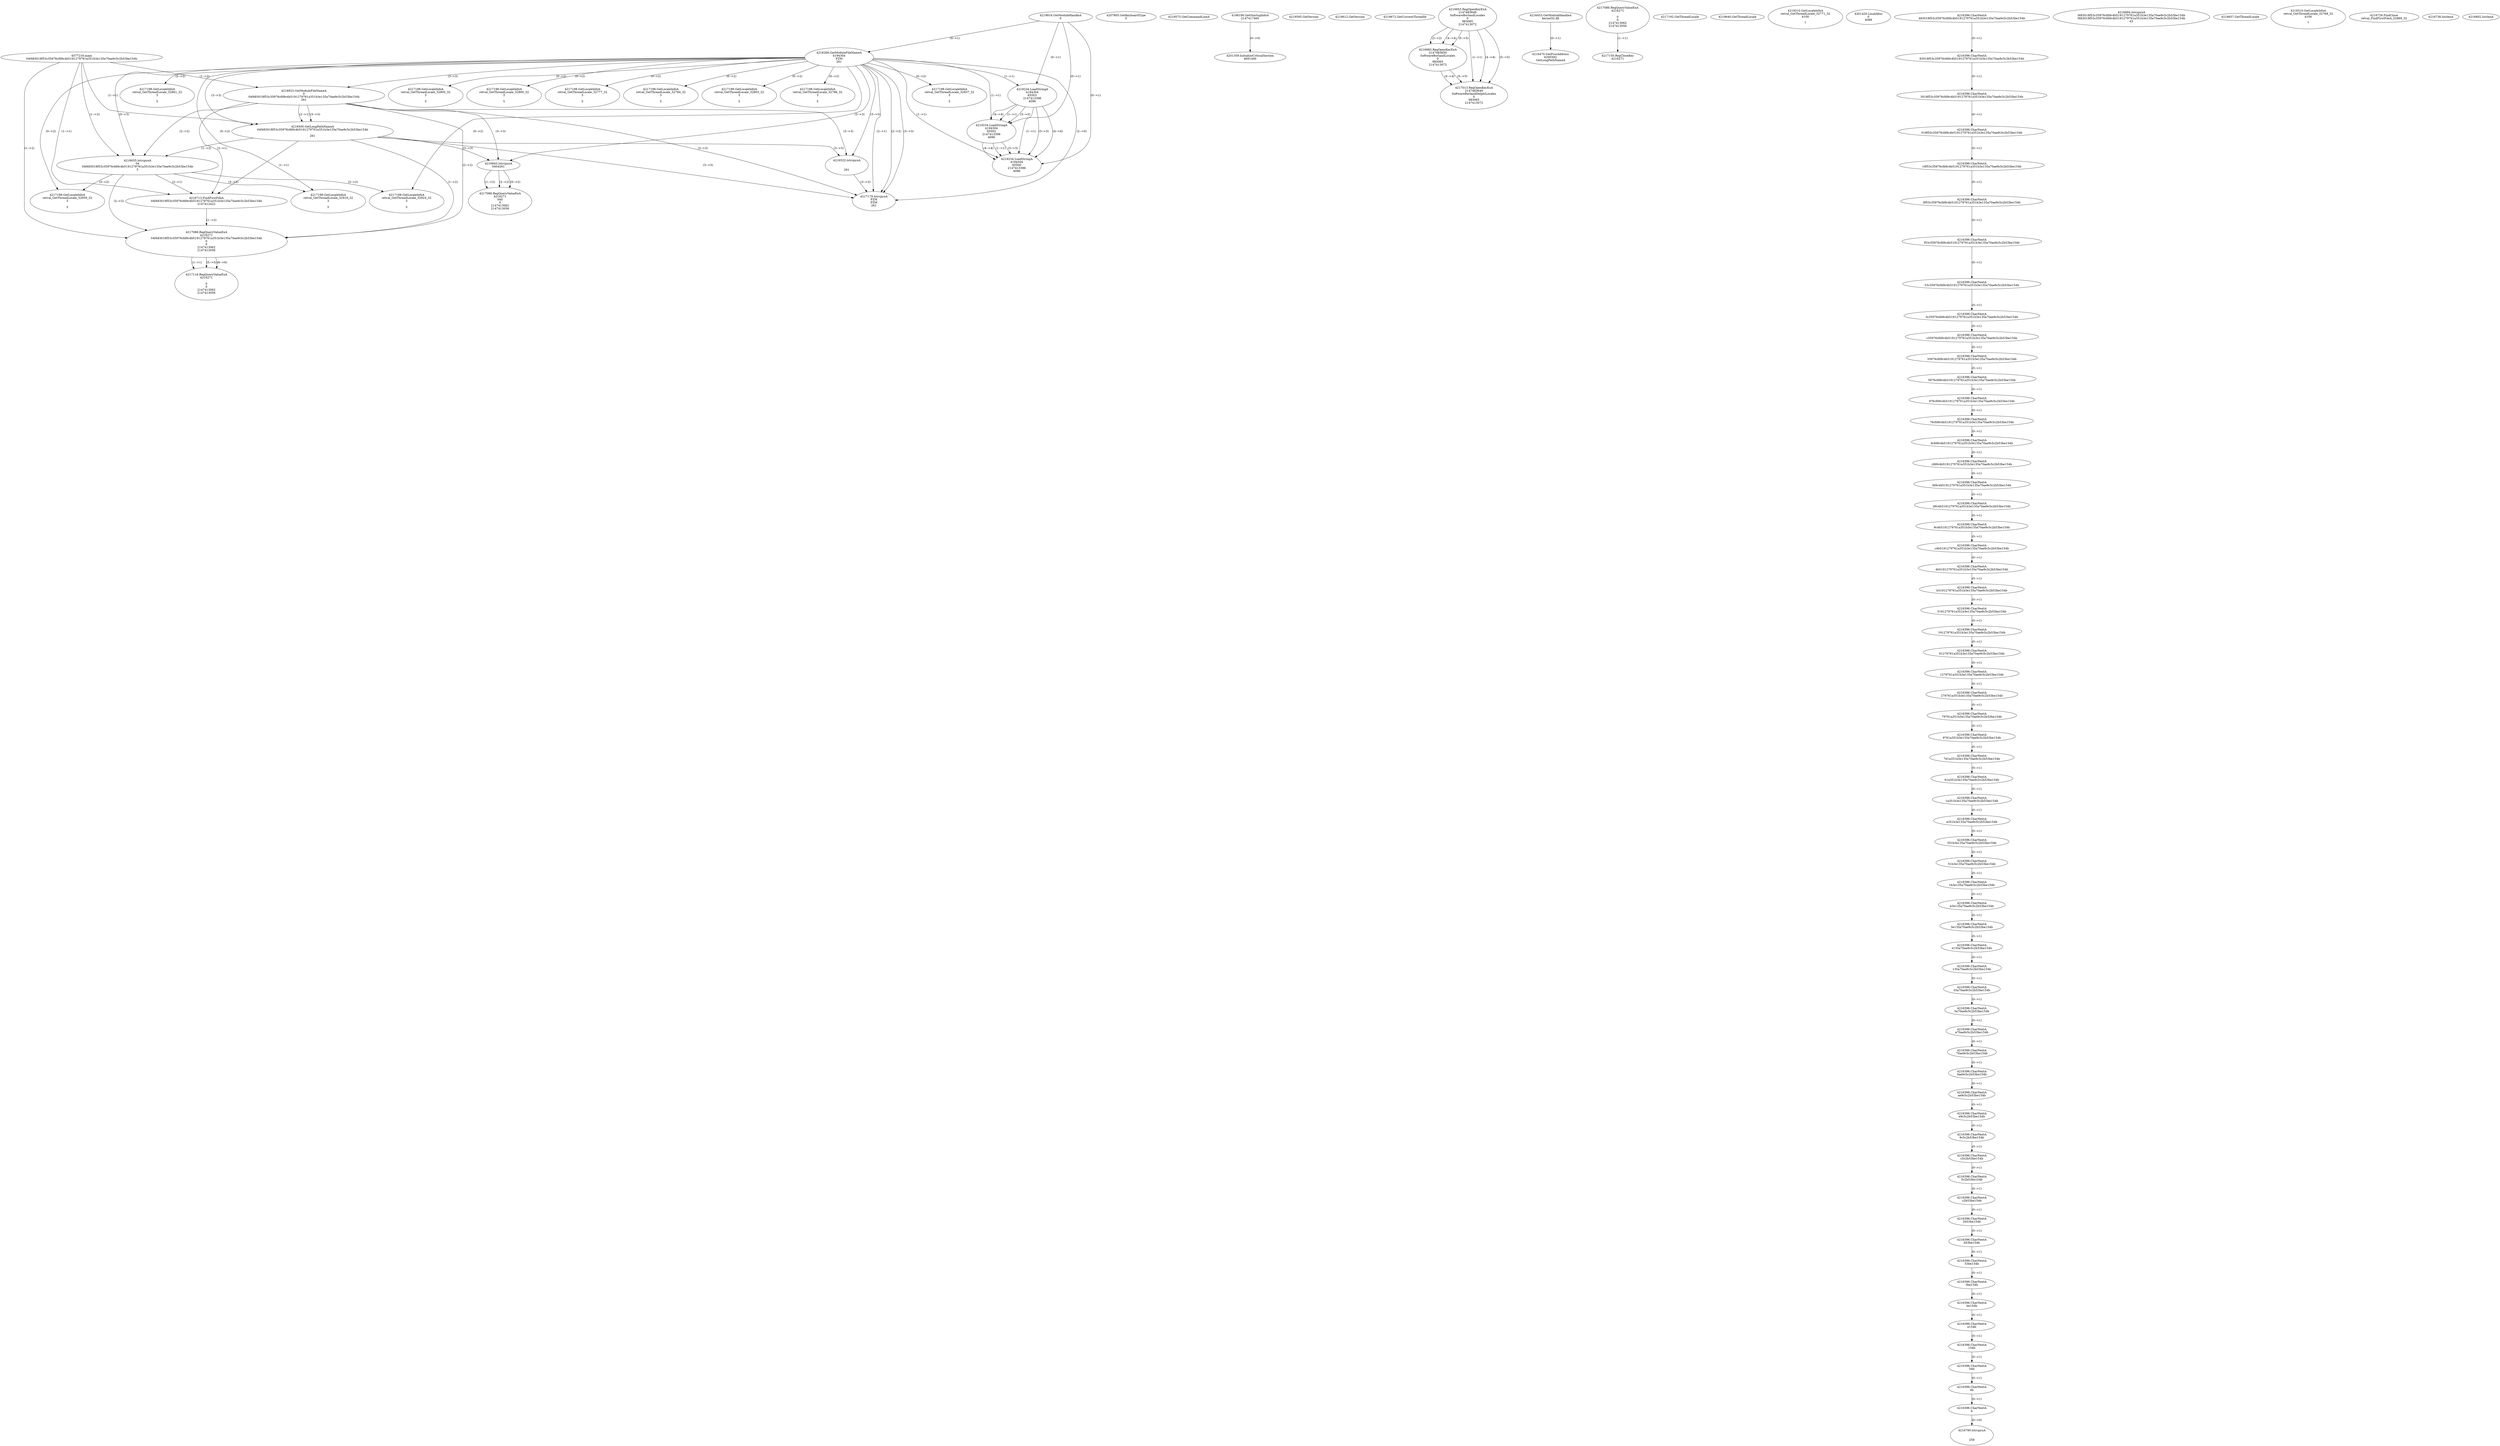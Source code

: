 // Global SCDG with merge call
digraph {
	0 [label="4577216.main
04f483018f53c35976cfd9c4b5191279761a351b3e135a70ae9c5c2b53be154b"]
	1 [label="4219916.GetModuleHandleA
0"]
	2 [label="4207805.GetKeyboardType
0"]
	3 [label="4219575.GetCommandLineA
"]
	4 [label="4199190.GetStartupInfoA
2147417460"]
	5 [label="4219595.GetVersion
"]
	6 [label="4219612.GetVersion
"]
	7 [label="4219672.GetCurrentThreadId
"]
	8 [label="4216266.GetModuleFileNameA
4194304
PZM
261"]
	1 -> 8 [label="(0-->1)"]
	9 [label="4216923.GetModuleFileNameA
0
04f483018f53c35976cfd9c4b5191279761a351b3e135a70ae9c5c2b53be154b
261"]
	0 -> 9 [label="(1-->2)"]
	8 -> 9 [label="(3-->3)"]
	10 [label="4216953.RegOpenKeyExA
2147483649
Software\Borland\Locales
0
983065
2147413072"]
	11 [label="4216983.RegOpenKeyExA
2147483650
Software\Borland\Locales
0
983065
2147413072"]
	10 -> 11 [label="(2-->2)"]
	10 -> 11 [label="(4-->4)"]
	10 -> 11 [label="(5-->5)"]
	12 [label="4216453.GetModuleHandleA
kernel32.dll"]
	13 [label="4216470.GetProcAddress
6295592
GetLongPathNameA"]
	12 -> 13 [label="(0-->1)"]
	14 [label="4216500.GetLongPathNameA
04f483018f53c35976cfd9c4b5191279761a351b3e135a70ae9c5c2b53be154b

261"]
	0 -> 14 [label="(1-->1)"]
	9 -> 14 [label="(2-->1)"]
	8 -> 14 [label="(3-->3)"]
	9 -> 14 [label="(3-->3)"]
	15 [label="4216522.lstrcpynA


261"]
	8 -> 15 [label="(3-->3)"]
	9 -> 15 [label="(3-->3)"]
	14 -> 15 [label="(3-->3)"]
	16 [label="4217086.RegQueryValueExA
4216271

0
0
2147413062
2147413056"]
	17 [label="4217150.RegCloseKey
4216271"]
	16 -> 17 [label="(1-->1)"]
	18 [label="4217179.lstrcpynA
PZM
PZM
261"]
	8 -> 18 [label="(2-->1)"]
	8 -> 18 [label="(2-->2)"]
	8 -> 18 [label="(3-->3)"]
	9 -> 18 [label="(3-->3)"]
	14 -> 18 [label="(3-->3)"]
	15 -> 18 [label="(3-->3)"]
	8 -> 18 [label="(2-->0)"]
	19 [label="4217192.GetThreadLocale
"]
	20 [label="4217198.GetLocaleInfoA
retval_GetThreadLocale_32837_32
3

5"]
	8 -> 20 [label="(0-->2)"]
	21 [label="4219234.LoadStringA
4194304
65503
2147413396
4096"]
	1 -> 21 [label="(0-->1)"]
	8 -> 21 [label="(1-->1)"]
	22 [label="4219640.GetThreadLocale
"]
	23 [label="4219310.GetLocaleInfoA
retval_GetThreadLocale_32771_32
4100

7"]
	24 [label="4217013.RegOpenKeyExA
2147483649
Software\Borland\Delphi\Locales
0
983065
2147413072"]
	10 -> 24 [label="(1-->1)"]
	10 -> 24 [label="(4-->4)"]
	11 -> 24 [label="(4-->4)"]
	10 -> 24 [label="(5-->5)"]
	11 -> 24 [label="(5-->5)"]
	25 [label="4217198.GetLocaleInfoA
retval_GetThreadLocale_32861_32
3

5"]
	8 -> 25 [label="(0-->2)"]
	26 [label="4219234.LoadStringA
4194304
65502
2147413396
4096"]
	1 -> 26 [label="(0-->1)"]
	8 -> 26 [label="(1-->1)"]
	21 -> 26 [label="(1-->1)"]
	21 -> 26 [label="(3-->3)"]
	21 -> 26 [label="(4-->4)"]
	27 [label="4201359.InitializeCriticalSection
4691400"]
	4 -> 27 [label="(0-->0)"]
	28 [label="4201420.LocalAlloc
0
4088"]
	29 [label="4216635.lstrcpynA
04
04f483018f53c35976cfd9c4b5191279761a351b3e135a70ae9c5c2b53be154b
3"]
	0 -> 29 [label="(1-->2)"]
	9 -> 29 [label="(2-->2)"]
	14 -> 29 [label="(1-->2)"]
	8 -> 29 [label="(0-->3)"]
	30 [label="4216396.CharNextA
483018f53c35976cfd9c4b5191279761a351b3e135a70ae9c5c2b53be154b"]
	31 [label="4216396.CharNextA
83018f53c35976cfd9c4b5191279761a351b3e135a70ae9c5c2b53be154b"]
	30 -> 31 [label="(0-->1)"]
	32 [label="4216396.CharNextA
3018f53c35976cfd9c4b5191279761a351b3e135a70ae9c5c2b53be154b"]
	31 -> 32 [label="(0-->1)"]
	33 [label="4216396.CharNextA
018f53c35976cfd9c4b5191279761a351b3e135a70ae9c5c2b53be154b"]
	32 -> 33 [label="(0-->1)"]
	34 [label="4216396.CharNextA
18f53c35976cfd9c4b5191279761a351b3e135a70ae9c5c2b53be154b"]
	33 -> 34 [label="(0-->1)"]
	35 [label="4216396.CharNextA
8f53c35976cfd9c4b5191279761a351b3e135a70ae9c5c2b53be154b"]
	34 -> 35 [label="(0-->1)"]
	36 [label="4216396.CharNextA
f53c35976cfd9c4b5191279761a351b3e135a70ae9c5c2b53be154b"]
	35 -> 36 [label="(0-->1)"]
	37 [label="4216396.CharNextA
53c35976cfd9c4b5191279761a351b3e135a70ae9c5c2b53be154b"]
	36 -> 37 [label="(0-->1)"]
	38 [label="4216396.CharNextA
3c35976cfd9c4b5191279761a351b3e135a70ae9c5c2b53be154b"]
	37 -> 38 [label="(0-->1)"]
	39 [label="4216396.CharNextA
c35976cfd9c4b5191279761a351b3e135a70ae9c5c2b53be154b"]
	38 -> 39 [label="(0-->1)"]
	40 [label="4216396.CharNextA
35976cfd9c4b5191279761a351b3e135a70ae9c5c2b53be154b"]
	39 -> 40 [label="(0-->1)"]
	41 [label="4216396.CharNextA
5976cfd9c4b5191279761a351b3e135a70ae9c5c2b53be154b"]
	40 -> 41 [label="(0-->1)"]
	42 [label="4216396.CharNextA
976cfd9c4b5191279761a351b3e135a70ae9c5c2b53be154b"]
	41 -> 42 [label="(0-->1)"]
	43 [label="4216396.CharNextA
76cfd9c4b5191279761a351b3e135a70ae9c5c2b53be154b"]
	42 -> 43 [label="(0-->1)"]
	44 [label="4216396.CharNextA
6cfd9c4b5191279761a351b3e135a70ae9c5c2b53be154b"]
	43 -> 44 [label="(0-->1)"]
	45 [label="4216396.CharNextA
cfd9c4b5191279761a351b3e135a70ae9c5c2b53be154b"]
	44 -> 45 [label="(0-->1)"]
	46 [label="4216396.CharNextA
fd9c4b5191279761a351b3e135a70ae9c5c2b53be154b"]
	45 -> 46 [label="(0-->1)"]
	47 [label="4216396.CharNextA
d9c4b5191279761a351b3e135a70ae9c5c2b53be154b"]
	46 -> 47 [label="(0-->1)"]
	48 [label="4216396.CharNextA
9c4b5191279761a351b3e135a70ae9c5c2b53be154b"]
	47 -> 48 [label="(0-->1)"]
	49 [label="4216396.CharNextA
c4b5191279761a351b3e135a70ae9c5c2b53be154b"]
	48 -> 49 [label="(0-->1)"]
	50 [label="4216396.CharNextA
4b5191279761a351b3e135a70ae9c5c2b53be154b"]
	49 -> 50 [label="(0-->1)"]
	51 [label="4216396.CharNextA
b5191279761a351b3e135a70ae9c5c2b53be154b"]
	50 -> 51 [label="(0-->1)"]
	52 [label="4216396.CharNextA
5191279761a351b3e135a70ae9c5c2b53be154b"]
	51 -> 52 [label="(0-->1)"]
	53 [label="4216396.CharNextA
191279761a351b3e135a70ae9c5c2b53be154b"]
	52 -> 53 [label="(0-->1)"]
	54 [label="4216396.CharNextA
91279761a351b3e135a70ae9c5c2b53be154b"]
	53 -> 54 [label="(0-->1)"]
	55 [label="4216396.CharNextA
1279761a351b3e135a70ae9c5c2b53be154b"]
	54 -> 55 [label="(0-->1)"]
	56 [label="4216396.CharNextA
279761a351b3e135a70ae9c5c2b53be154b"]
	55 -> 56 [label="(0-->1)"]
	57 [label="4216396.CharNextA
79761a351b3e135a70ae9c5c2b53be154b"]
	56 -> 57 [label="(0-->1)"]
	58 [label="4216396.CharNextA
9761a351b3e135a70ae9c5c2b53be154b"]
	57 -> 58 [label="(0-->1)"]
	59 [label="4216396.CharNextA
761a351b3e135a70ae9c5c2b53be154b"]
	58 -> 59 [label="(0-->1)"]
	60 [label="4216396.CharNextA
61a351b3e135a70ae9c5c2b53be154b"]
	59 -> 60 [label="(0-->1)"]
	61 [label="4216396.CharNextA
1a351b3e135a70ae9c5c2b53be154b"]
	60 -> 61 [label="(0-->1)"]
	62 [label="4216396.CharNextA
a351b3e135a70ae9c5c2b53be154b"]
	61 -> 62 [label="(0-->1)"]
	63 [label="4216396.CharNextA
351b3e135a70ae9c5c2b53be154b"]
	62 -> 63 [label="(0-->1)"]
	64 [label="4216396.CharNextA
51b3e135a70ae9c5c2b53be154b"]
	63 -> 64 [label="(0-->1)"]
	65 [label="4216396.CharNextA
1b3e135a70ae9c5c2b53be154b"]
	64 -> 65 [label="(0-->1)"]
	66 [label="4216396.CharNextA
b3e135a70ae9c5c2b53be154b"]
	65 -> 66 [label="(0-->1)"]
	67 [label="4216396.CharNextA
3e135a70ae9c5c2b53be154b"]
	66 -> 67 [label="(0-->1)"]
	68 [label="4216396.CharNextA
e135a70ae9c5c2b53be154b"]
	67 -> 68 [label="(0-->1)"]
	69 [label="4216396.CharNextA
135a70ae9c5c2b53be154b"]
	68 -> 69 [label="(0-->1)"]
	70 [label="4216396.CharNextA
35a70ae9c5c2b53be154b"]
	69 -> 70 [label="(0-->1)"]
	71 [label="4216396.CharNextA
5a70ae9c5c2b53be154b"]
	70 -> 71 [label="(0-->1)"]
	72 [label="4216396.CharNextA
a70ae9c5c2b53be154b"]
	71 -> 72 [label="(0-->1)"]
	73 [label="4216396.CharNextA
70ae9c5c2b53be154b"]
	72 -> 73 [label="(0-->1)"]
	74 [label="4216396.CharNextA
0ae9c5c2b53be154b"]
	73 -> 74 [label="(0-->1)"]
	75 [label="4216396.CharNextA
ae9c5c2b53be154b"]
	74 -> 75 [label="(0-->1)"]
	76 [label="4216396.CharNextA
e9c5c2b53be154b"]
	75 -> 76 [label="(0-->1)"]
	77 [label="4216396.CharNextA
9c5c2b53be154b"]
	76 -> 77 [label="(0-->1)"]
	78 [label="4216396.CharNextA
c5c2b53be154b"]
	77 -> 78 [label="(0-->1)"]
	79 [label="4216396.CharNextA
5c2b53be154b"]
	78 -> 79 [label="(0-->1)"]
	80 [label="4216396.CharNextA
c2b53be154b"]
	79 -> 80 [label="(0-->1)"]
	81 [label="4216396.CharNextA
2b53be154b"]
	80 -> 81 [label="(0-->1)"]
	82 [label="4216396.CharNextA
b53be154b"]
	81 -> 82 [label="(0-->1)"]
	83 [label="4216396.CharNextA
53be154b"]
	82 -> 83 [label="(0-->1)"]
	84 [label="4216396.CharNextA
3be154b"]
	83 -> 84 [label="(0-->1)"]
	85 [label="4216396.CharNextA
be154b"]
	84 -> 85 [label="(0-->1)"]
	86 [label="4216396.CharNextA
e154b"]
	85 -> 86 [label="(0-->1)"]
	87 [label="4216396.CharNextA
154b"]
	86 -> 87 [label="(0-->1)"]
	88 [label="4216396.CharNextA
54b"]
	87 -> 88 [label="(0-->1)"]
	89 [label="4216396.CharNextA
4b"]
	88 -> 89 [label="(0-->1)"]
	90 [label="4216396.CharNextA
b"]
	89 -> 90 [label="(0-->1)"]
	91 [label="4216694.lstrcpynA
f483018f53c35976cfd9c4b5191279761a351b3e135a70ae9c5c2b53be154b
f483018f53c35976cfd9c4b5191279761a351b3e135a70ae9c5c2b53be154b
63"]
	92 [label="4216713.FindFirstFileA
04f483018f53c35976cfd9c4b5191279761a351b3e135a70ae9c5c2b53be154b
2147412422"]
	0 -> 92 [label="(1-->1)"]
	9 -> 92 [label="(2-->1)"]
	14 -> 92 [label="(1-->1)"]
	29 -> 92 [label="(2-->1)"]
	93 [label="4217086.RegQueryValueExA
4216271
04f483018f53c35976cfd9c4b5191279761a351b3e135a70ae9c5c2b53be154b
0
0
2147413062
2147413056"]
	0 -> 93 [label="(1-->2)"]
	9 -> 93 [label="(2-->2)"]
	14 -> 93 [label="(1-->2)"]
	29 -> 93 [label="(2-->2)"]
	92 -> 93 [label="(1-->2)"]
	94 [label="4217116.RegQueryValueExA
4216271

0
0
2147413062
2147413056"]
	93 -> 94 [label="(1-->1)"]
	93 -> 94 [label="(5-->5)"]
	93 -> 94 [label="(6-->6)"]
	95 [label="4217198.GetLocaleInfoA
retval_GetThreadLocale_32959_32
3

5"]
	8 -> 95 [label="(0-->2)"]
	29 -> 95 [label="(3-->2)"]
	96 [label="4217198.GetLocaleInfoA
retval_GetThreadLocale_32805_32
3

5"]
	8 -> 96 [label="(0-->2)"]
	97 [label="4217198.GetLocaleInfoA
retval_GetThreadLocale_32900_32
3

5"]
	8 -> 97 [label="(0-->2)"]
	98 [label="4217198.GetLocaleInfoA
retval_GetThreadLocale_32777_32
3

5"]
	8 -> 98 [label="(0-->2)"]
	99 [label="4219234.LoadStringA
4194304
65500
2147413396
4096"]
	1 -> 99 [label="(0-->1)"]
	8 -> 99 [label="(1-->1)"]
	21 -> 99 [label="(1-->1)"]
	26 -> 99 [label="(1-->1)"]
	21 -> 99 [label="(3-->3)"]
	26 -> 99 [label="(3-->3)"]
	21 -> 99 [label="(4-->4)"]
	26 -> 99 [label="(4-->4)"]
	100 [label="4217198.GetLocaleInfoA
retval_GetThreadLocale_32784_32
3

5"]
	8 -> 100 [label="(0-->2)"]
	101 [label="4217198.GetLocaleInfoA
retval_GetThreadLocale_32803_32
3

5"]
	8 -> 101 [label="(0-->2)"]
	102 [label="4217198.GetLocaleInfoA
retval_GetThreadLocale_32786_32
3

5"]
	8 -> 102 [label="(0-->2)"]
	103 [label="4219657.GetThreadLocale
"]
	104 [label="4219310.GetLocaleInfoA
retval_GetThreadLocale_32768_32
4100

7"]
	105 [label="4216726.FindClose
retval_FindFirstFileA_32889_32"]
	106 [label="4216738.lstrlenA
"]
	107 [label="4216790.lstrcpynA


258"]
	90 -> 107 [label="(0-->0)"]
	108 [label="4216802.lstrlenA
"]
	109 [label="4216843.lstrcpynA
04\
04\
261"]
	8 -> 109 [label="(3-->3)"]
	9 -> 109 [label="(3-->3)"]
	14 -> 109 [label="(3-->3)"]
	110 [label="4217086.RegQueryValueExA
4216271
04\
0
0
2147413062
2147413056"]
	109 -> 110 [label="(1-->2)"]
	109 -> 110 [label="(2-->2)"]
	109 -> 110 [label="(0-->2)"]
	111 [label="4217198.GetLocaleInfoA
retval_GetThreadLocale_32918_32
3

5"]
	8 -> 111 [label="(0-->2)"]
	29 -> 111 [label="(3-->2)"]
	112 [label="4217198.GetLocaleInfoA
retval_GetThreadLocale_32924_32
3

5"]
	8 -> 112 [label="(0-->2)"]
	29 -> 112 [label="(3-->2)"]
}

